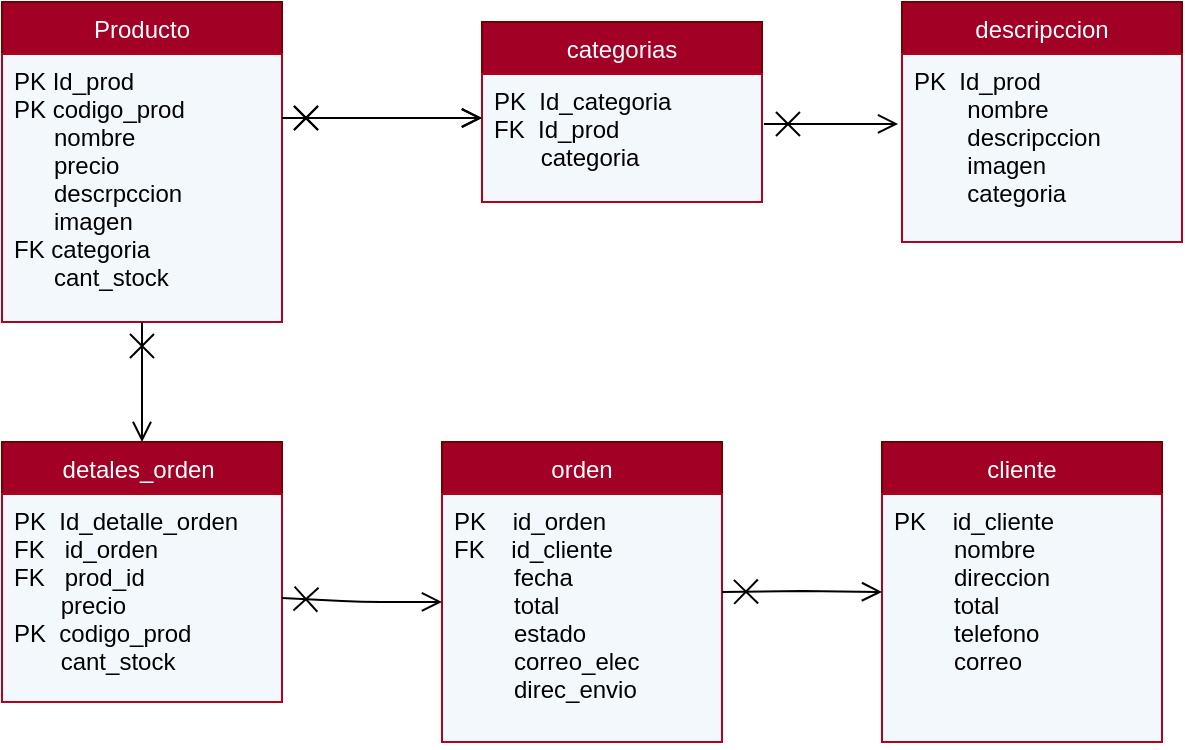 <mxfile>
    <diagram id="-YqazT6KSZxJcXBPGDCI" name="Page-1">
        <mxGraphModel dx="785" dy="478" grid="1" gridSize="10" guides="1" tooltips="1" connect="1" arrows="1" fold="1" page="1" pageScale="1" pageWidth="827" pageHeight="1169" math="1" shadow="0">
            <root>
                <mxCell id="0"/>
                <mxCell id="1" parent="0"/>
                <mxCell id="16" value="Producto" style="swimlane;fontStyle=0;childLayout=stackLayout;horizontal=1;startSize=26;fillColor=#a20025;horizontalStack=0;resizeParent=1;resizeParentMax=0;resizeLast=0;collapsible=1;marginBottom=0;fontColor=#ffffff;strokeColor=#6F0000;" parent="1" vertex="1">
                    <mxGeometry x="80" y="60" width="140" height="160" as="geometry"/>
                </mxCell>
                <mxCell id="22" value="" style="endArrow=open;startArrow=cross;endFill=0;startFill=0;endSize=8;startSize=10;html=1;fontColor=#000000;" parent="16" edge="1">
                    <mxGeometry width="160" relative="1" as="geometry">
                        <mxPoint x="140" y="58" as="sourcePoint"/>
                        <mxPoint x="240" y="58" as="targetPoint"/>
                    </mxGeometry>
                </mxCell>
                <mxCell id="17" value="PK Id_prod&#10;PK codigo_prod&#10;      nombre&#10;      precio&#10;      descrpccion&#10;      imagen&#10;FK categoria &#10;      cant_stock" style="text;strokeColor=#B0011F;fillColor=#F3F8FC;align=left;verticalAlign=top;spacingLeft=4;spacingRight=4;overflow=hidden;rotatable=0;points=[[0,0.5],[1,0.5]];portConstraint=eastwest;fontColor=#000000;" parent="16" vertex="1">
                    <mxGeometry y="26" width="140" height="134" as="geometry"/>
                </mxCell>
                <mxCell id="20" value="categorias" style="swimlane;fontStyle=0;childLayout=stackLayout;horizontal=1;startSize=26;fillColor=#a20025;horizontalStack=0;resizeParent=1;resizeParentMax=0;resizeLast=0;collapsible=1;marginBottom=0;fontColor=#ffffff;strokeColor=#6F0000;" parent="1" vertex="1">
                    <mxGeometry x="320" y="70" width="140" height="90" as="geometry"/>
                </mxCell>
                <mxCell id="21" value="PK  Id_categoria&#10;FK  Id_prod&#10;       categoria&#10;        " style="text;strokeColor=#B0011F;fillColor=#F3F8FC;align=left;verticalAlign=top;spacingLeft=4;spacingRight=4;overflow=hidden;rotatable=0;points=[[0,0.5],[1,0.5]];portConstraint=eastwest;fontColor=#000000;" parent="20" vertex="1">
                    <mxGeometry y="26" width="140" height="64" as="geometry"/>
                </mxCell>
                <mxCell id="23" value="descripccion" style="swimlane;fontStyle=0;childLayout=stackLayout;horizontal=1;startSize=26;fillColor=#a20025;horizontalStack=0;resizeParent=1;resizeParentMax=0;resizeLast=0;collapsible=1;marginBottom=0;fontColor=#ffffff;strokeColor=#6F0000;" parent="1" vertex="1">
                    <mxGeometry x="530" y="60" width="140" height="120" as="geometry"/>
                </mxCell>
                <mxCell id="24" value="PK  Id_prod&#10;        nombre&#10;        descripccion&#10;        imagen &#10;        categoria &#10;        " style="text;strokeColor=#B0011F;fillColor=#F3F8FC;align=left;verticalAlign=top;spacingLeft=4;spacingRight=4;overflow=hidden;rotatable=0;points=[[0,0.5],[1,0.5]];portConstraint=eastwest;fontColor=#000000;" parent="23" vertex="1">
                    <mxGeometry y="26" width="140" height="94" as="geometry"/>
                </mxCell>
                <mxCell id="25" value="" style="endArrow=open;startArrow=cross;endFill=0;startFill=0;endSize=8;startSize=10;html=1;fontColor=#000000;" parent="1" edge="1">
                    <mxGeometry width="160" relative="1" as="geometry">
                        <mxPoint x="220" y="118" as="sourcePoint"/>
                        <mxPoint x="320" y="118" as="targetPoint"/>
                        <Array as="points">
                            <mxPoint x="270" y="118"/>
                        </Array>
                    </mxGeometry>
                </mxCell>
                <mxCell id="28" value="detales_orden " style="swimlane;fontStyle=0;childLayout=stackLayout;horizontal=1;startSize=26;fillColor=#a20025;horizontalStack=0;resizeParent=1;resizeParentMax=0;resizeLast=0;collapsible=1;marginBottom=0;fontColor=#ffffff;strokeColor=#6F0000;" parent="1" vertex="1">
                    <mxGeometry x="80" y="280" width="140" height="130" as="geometry"/>
                </mxCell>
                <mxCell id="29" value="PK  Id_detalle_orden&#10;FK   id_orden&#10;FK   prod_id&#10;       precio&#10;PK  codigo_prod&#10;       cant_stock" style="text;strokeColor=#B0011F;fillColor=#F3F8FC;align=left;verticalAlign=top;spacingLeft=4;spacingRight=4;overflow=hidden;rotatable=0;points=[[0,0.5],[1,0.5]];portConstraint=eastwest;fontColor=#000000;" parent="28" vertex="1">
                    <mxGeometry y="26" width="140" height="104" as="geometry"/>
                </mxCell>
                <mxCell id="30" value="orden" style="swimlane;fontStyle=0;childLayout=stackLayout;horizontal=1;startSize=26;fillColor=#a20025;horizontalStack=0;resizeParent=1;resizeParentMax=0;resizeLast=0;collapsible=1;marginBottom=0;fontColor=#ffffff;strokeColor=#6F0000;" parent="1" vertex="1">
                    <mxGeometry x="300" y="280" width="140" height="150" as="geometry"/>
                </mxCell>
                <mxCell id="31" value="PK    id_orden&#10;FK    id_cliente  &#10;         fecha &#10;         total&#10;         estado&#10;         correo_elec  &#10;         direc_envio&#10;" style="text;strokeColor=#B0011F;fillColor=#F3F8FC;align=left;verticalAlign=top;spacingLeft=4;spacingRight=4;overflow=hidden;rotatable=0;points=[[0,0.5],[1,0.5]];portConstraint=eastwest;fontColor=#000000;" parent="30" vertex="1">
                    <mxGeometry y="26" width="140" height="124" as="geometry"/>
                </mxCell>
                <mxCell id="32" value="cliente" style="swimlane;fontStyle=0;childLayout=stackLayout;horizontal=1;startSize=26;fillColor=#a20025;horizontalStack=0;resizeParent=1;resizeParentMax=0;resizeLast=0;collapsible=1;marginBottom=0;fontColor=#ffffff;strokeColor=#6F0000;" parent="1" vertex="1">
                    <mxGeometry x="520" y="280" width="140" height="150" as="geometry"/>
                </mxCell>
                <mxCell id="33" value="PK    id_cliente&#10;         nombre  &#10;         direccion&#10;         total&#10;         telefono&#10;         correo  &#10;         &#10;" style="text;strokeColor=#B0011F;fillColor=#F3F8FC;align=left;verticalAlign=top;spacingLeft=4;spacingRight=4;overflow=hidden;rotatable=0;points=[[0,0.5],[1,0.5]];portConstraint=eastwest;fontColor=#000000;" parent="32" vertex="1">
                    <mxGeometry y="26" width="140" height="124" as="geometry"/>
                </mxCell>
                <mxCell id="34" value="" style="endArrow=open;startArrow=cross;endFill=0;startFill=0;endSize=8;startSize=10;html=1;fontColor=#000000;exitX=1.007;exitY=0.391;exitDx=0;exitDy=0;exitPerimeter=0;entryX=-0.014;entryY=0.372;entryDx=0;entryDy=0;entryPerimeter=0;" parent="1" source="21" target="24" edge="1">
                    <mxGeometry width="160" relative="1" as="geometry">
                        <mxPoint x="440" y="129.5" as="sourcePoint"/>
                        <mxPoint x="530" y="130" as="targetPoint"/>
                        <Array as="points"/>
                    </mxGeometry>
                </mxCell>
                <mxCell id="35" value="" style="endArrow=open;startArrow=cross;endFill=0;startFill=0;endSize=8;startSize=10;html=1;fontColor=#000000;exitX=0.5;exitY=1;exitDx=0;exitDy=0;entryX=0.5;entryY=0;entryDx=0;entryDy=0;" parent="1" source="16" target="28" edge="1">
                    <mxGeometry width="160" relative="1" as="geometry">
                        <mxPoint x="240" y="138" as="sourcePoint"/>
                        <mxPoint x="340" y="138" as="targetPoint"/>
                        <Array as="points">
                            <mxPoint x="150" y="250"/>
                        </Array>
                    </mxGeometry>
                </mxCell>
                <mxCell id="36" value="" style="endArrow=open;startArrow=cross;endFill=0;startFill=0;endSize=8;startSize=10;html=1;fontColor=#000000;exitX=1;exitY=0.5;exitDx=0;exitDy=0;entryX=0;entryY=0.435;entryDx=0;entryDy=0;entryPerimeter=0;" parent="1" source="29" target="31" edge="1">
                    <mxGeometry width="160" relative="1" as="geometry">
                        <mxPoint x="160" y="230" as="sourcePoint"/>
                        <mxPoint x="160" y="290" as="targetPoint"/>
                        <Array as="points">
                            <mxPoint x="260" y="360"/>
                        </Array>
                    </mxGeometry>
                </mxCell>
                <mxCell id="37" value="" style="endArrow=open;startArrow=cross;endFill=0;startFill=0;endSize=8;startSize=10;html=1;fontColor=#000000;" parent="1" edge="1">
                    <mxGeometry width="160" relative="1" as="geometry">
                        <mxPoint x="440" y="355" as="sourcePoint"/>
                        <mxPoint x="520" y="355" as="targetPoint"/>
                        <Array as="points">
                            <mxPoint x="480" y="354.5"/>
                        </Array>
                    </mxGeometry>
                </mxCell>
            </root>
        </mxGraphModel>
    </diagram>
</mxfile>